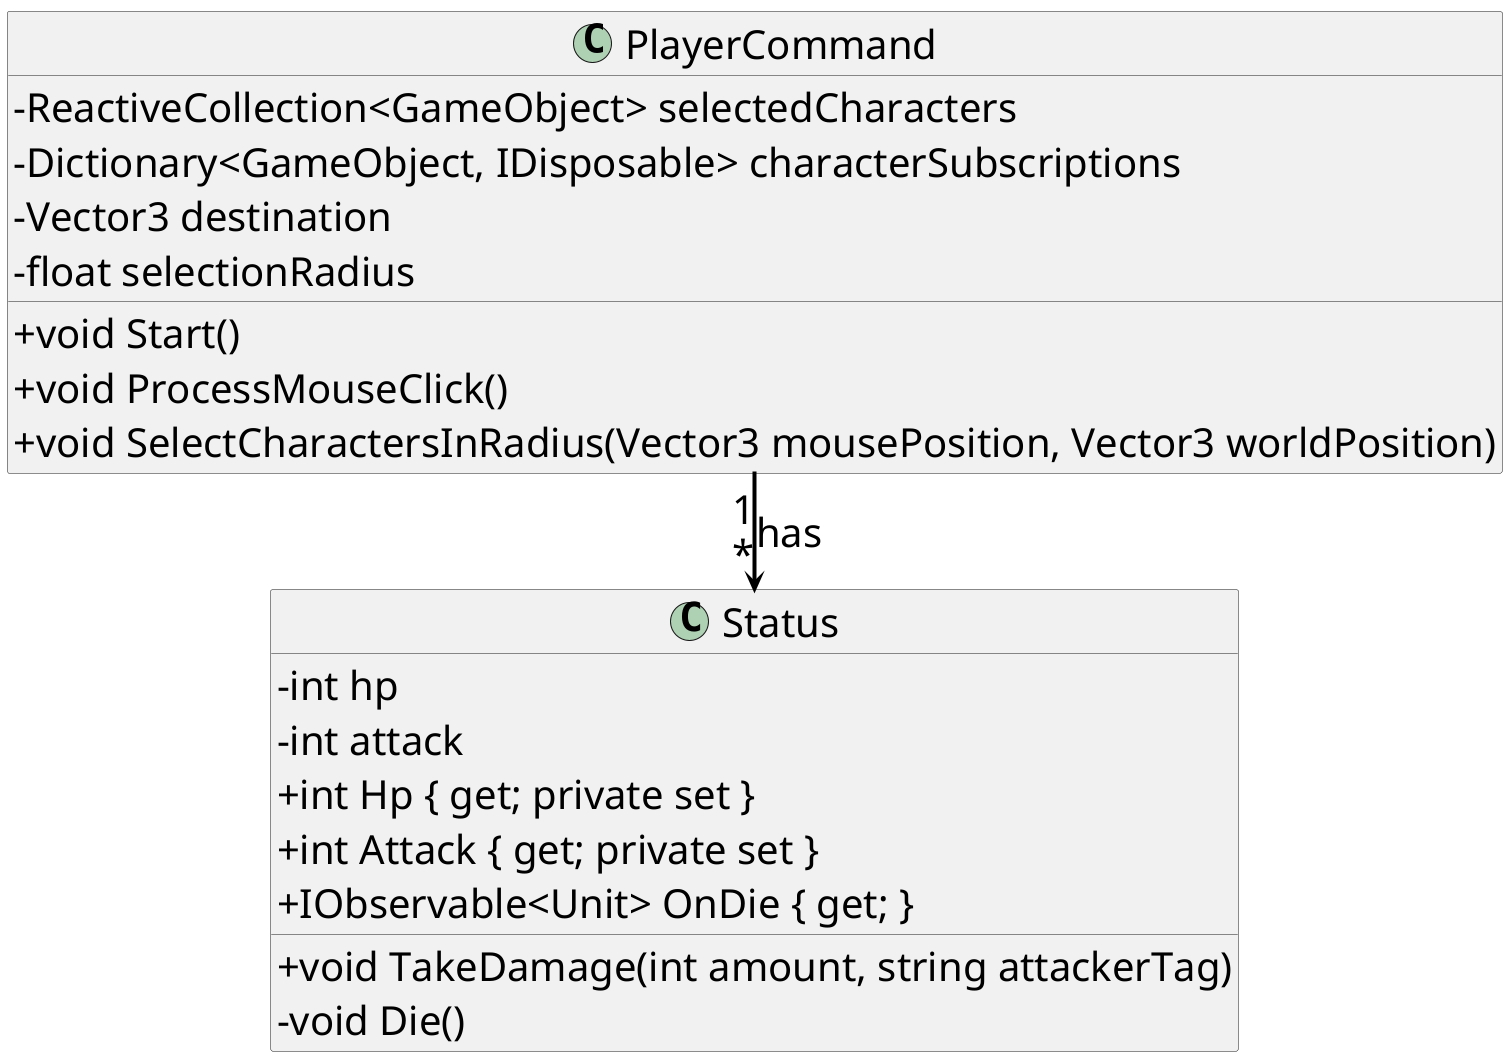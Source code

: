 @startuml ObserverClassDiagram

skinparam class {
    FontSize 40
    AttributeIconSize 0
}

skinparam DefaultFontSize 40

skinparam ArrowColor black
skinparam ArrowThickness 4

class PlayerCommand {
    - ReactiveCollection<GameObject> selectedCharacters
    - Dictionary<GameObject, IDisposable> characterSubscriptions
    - Vector3 destination
    - float selectionRadius
    + void Start()
    + void ProcessMouseClick()
    + void SelectCharactersInRadius(Vector3 mousePosition, Vector3 worldPosition)
}

class Status {
    -int hp
    -int attack
    +int Hp { get; private set }
    +int Attack { get; private set }
    +IObservable<Unit> OnDie { get; }
    +void TakeDamage(int amount, string attackerTag)
    - void Die()
}

PlayerCommand "1" --> "*" Status : has
@enduml
